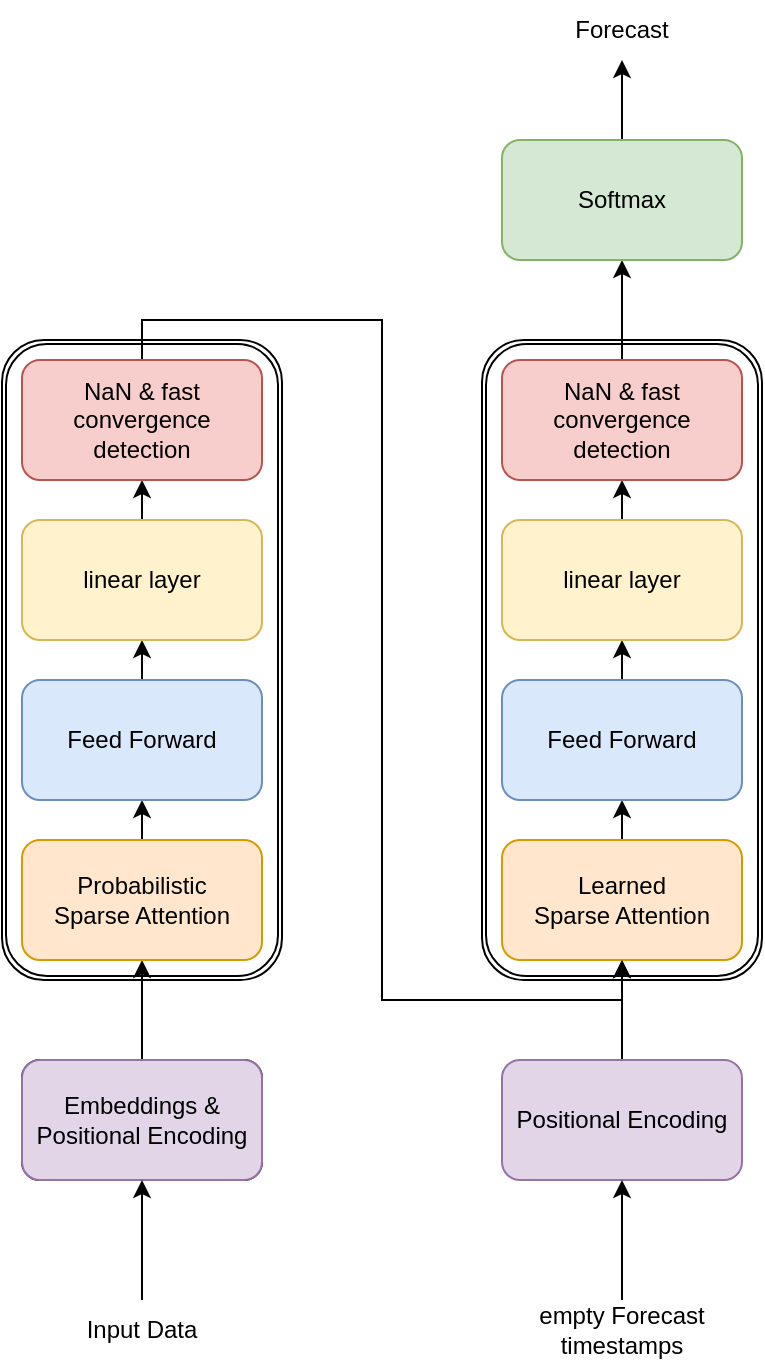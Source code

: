 <mxfile version="23.1.1" type="device">
  <diagram name="Page-1" id="0M59TIalXObUQkMMCEy7">
    <mxGraphModel dx="1426" dy="785" grid="1" gridSize="10" guides="1" tooltips="1" connect="1" arrows="1" fold="1" page="1" pageScale="1" pageWidth="850" pageHeight="1100" math="0" shadow="0">
      <root>
        <mxCell id="0" />
        <mxCell id="1" parent="0" />
        <mxCell id="7HEqON2udwgyDMfMpNwl-20" value="" style="shape=ext;double=1;rounded=1;whiteSpace=wrap;html=1;" vertex="1" parent="1">
          <mxGeometry x="350" y="520" width="140" height="320" as="geometry" />
        </mxCell>
        <mxCell id="7HEqON2udwgyDMfMpNwl-5" value="" style="shape=ext;double=1;rounded=1;whiteSpace=wrap;html=1;" vertex="1" parent="1">
          <mxGeometry x="110" y="520" width="140" height="320" as="geometry" />
        </mxCell>
        <mxCell id="7HEqON2udwgyDMfMpNwl-1" value="" style="rounded=1;whiteSpace=wrap;html=1;" vertex="1" parent="1">
          <mxGeometry x="120" y="880" width="120" height="60" as="geometry" />
        </mxCell>
        <mxCell id="7HEqON2udwgyDMfMpNwl-16" style="edgeStyle=orthogonalEdgeStyle;rounded=0;orthogonalLoop=1;jettySize=auto;html=1;exitX=0.5;exitY=0;exitDx=0;exitDy=0;entryX=0.5;entryY=1;entryDx=0;entryDy=0;" edge="1" parent="1" source="7HEqON2udwgyDMfMpNwl-2" target="7HEqON2udwgyDMfMpNwl-6">
          <mxGeometry relative="1" as="geometry" />
        </mxCell>
        <mxCell id="7HEqON2udwgyDMfMpNwl-2" value="Embeddings &amp;amp; Positional Encoding" style="text;html=1;strokeColor=#9673a6;fillColor=#e1d5e7;align=center;verticalAlign=middle;whiteSpace=wrap;rounded=1;" vertex="1" parent="1">
          <mxGeometry x="120" y="880" width="120" height="60" as="geometry" />
        </mxCell>
        <mxCell id="7HEqON2udwgyDMfMpNwl-4" style="edgeStyle=orthogonalEdgeStyle;rounded=0;orthogonalLoop=1;jettySize=auto;html=1;exitX=0.5;exitY=0;exitDx=0;exitDy=0;entryX=0.5;entryY=1;entryDx=0;entryDy=0;" edge="1" parent="1" source="7HEqON2udwgyDMfMpNwl-3" target="7HEqON2udwgyDMfMpNwl-2">
          <mxGeometry relative="1" as="geometry" />
        </mxCell>
        <mxCell id="7HEqON2udwgyDMfMpNwl-3" value="Input Data" style="text;html=1;strokeColor=none;fillColor=none;align=center;verticalAlign=middle;whiteSpace=wrap;rounded=0;" vertex="1" parent="1">
          <mxGeometry x="150" y="1000" width="60" height="30" as="geometry" />
        </mxCell>
        <mxCell id="7HEqON2udwgyDMfMpNwl-17" style="edgeStyle=orthogonalEdgeStyle;rounded=0;orthogonalLoop=1;jettySize=auto;html=1;exitX=0.5;exitY=0;exitDx=0;exitDy=0;entryX=0.5;entryY=1;entryDx=0;entryDy=0;" edge="1" parent="1" source="7HEqON2udwgyDMfMpNwl-6" target="7HEqON2udwgyDMfMpNwl-7">
          <mxGeometry relative="1" as="geometry" />
        </mxCell>
        <mxCell id="7HEqON2udwgyDMfMpNwl-6" value="" style="rounded=1;whiteSpace=wrap;html=1;fillColor=#ffe6cc;strokeColor=#d79b00;" vertex="1" parent="1">
          <mxGeometry x="120" y="770" width="120" height="60" as="geometry" />
        </mxCell>
        <mxCell id="7HEqON2udwgyDMfMpNwl-18" style="edgeStyle=orthogonalEdgeStyle;rounded=0;orthogonalLoop=1;jettySize=auto;html=1;exitX=0.5;exitY=0;exitDx=0;exitDy=0;entryX=0.5;entryY=1;entryDx=0;entryDy=0;" edge="1" parent="1" source="7HEqON2udwgyDMfMpNwl-7" target="7HEqON2udwgyDMfMpNwl-8">
          <mxGeometry relative="1" as="geometry" />
        </mxCell>
        <mxCell id="7HEqON2udwgyDMfMpNwl-7" value="" style="rounded=1;whiteSpace=wrap;html=1;fillColor=#dae8fc;strokeColor=#6c8ebf;" vertex="1" parent="1">
          <mxGeometry x="120" y="690" width="120" height="60" as="geometry" />
        </mxCell>
        <mxCell id="7HEqON2udwgyDMfMpNwl-19" style="edgeStyle=orthogonalEdgeStyle;rounded=0;orthogonalLoop=1;jettySize=auto;html=1;exitX=0.5;exitY=0;exitDx=0;exitDy=0;entryX=0.5;entryY=1;entryDx=0;entryDy=0;" edge="1" parent="1" source="7HEqON2udwgyDMfMpNwl-8" target="7HEqON2udwgyDMfMpNwl-9">
          <mxGeometry relative="1" as="geometry" />
        </mxCell>
        <mxCell id="7HEqON2udwgyDMfMpNwl-8" value="" style="rounded=1;whiteSpace=wrap;html=1;fillColor=#fff2cc;strokeColor=#d6b656;" vertex="1" parent="1">
          <mxGeometry x="120" y="610" width="120" height="60" as="geometry" />
        </mxCell>
        <mxCell id="7HEqON2udwgyDMfMpNwl-33" style="edgeStyle=orthogonalEdgeStyle;rounded=0;orthogonalLoop=1;jettySize=auto;html=1;exitX=0.5;exitY=0;exitDx=0;exitDy=0;entryX=0.5;entryY=1;entryDx=0;entryDy=0;" edge="1" parent="1" source="7HEqON2udwgyDMfMpNwl-9" target="7HEqON2udwgyDMfMpNwl-23">
          <mxGeometry relative="1" as="geometry" />
        </mxCell>
        <mxCell id="7HEqON2udwgyDMfMpNwl-9" value="" style="rounded=1;whiteSpace=wrap;html=1;fillColor=#f8cecc;strokeColor=#b85450;" vertex="1" parent="1">
          <mxGeometry x="120" y="530" width="120" height="60" as="geometry" />
        </mxCell>
        <mxCell id="7HEqON2udwgyDMfMpNwl-10" value="Probabilistic Sparse Attention" style="text;html=1;strokeColor=none;fillColor=none;align=center;verticalAlign=middle;whiteSpace=wrap;rounded=0;" vertex="1" parent="1">
          <mxGeometry x="130" y="785" width="100" height="30" as="geometry" />
        </mxCell>
        <mxCell id="7HEqON2udwgyDMfMpNwl-11" value="Feed Forward" style="text;html=1;strokeColor=none;fillColor=none;align=center;verticalAlign=middle;whiteSpace=wrap;rounded=0;" vertex="1" parent="1">
          <mxGeometry x="130" y="705" width="100" height="30" as="geometry" />
        </mxCell>
        <mxCell id="7HEqON2udwgyDMfMpNwl-12" value="linear layer" style="text;html=1;strokeColor=none;fillColor=none;align=center;verticalAlign=middle;whiteSpace=wrap;rounded=0;" vertex="1" parent="1">
          <mxGeometry x="130" y="625" width="100" height="30" as="geometry" />
        </mxCell>
        <mxCell id="7HEqON2udwgyDMfMpNwl-13" value="NaN &amp;amp; fast convergence detection" style="text;html=1;strokeColor=none;fillColor=none;align=center;verticalAlign=middle;whiteSpace=wrap;rounded=0;" vertex="1" parent="1">
          <mxGeometry x="130" y="540" width="100" height="40" as="geometry" />
        </mxCell>
        <mxCell id="7HEqON2udwgyDMfMpNwl-22" style="edgeStyle=orthogonalEdgeStyle;rounded=0;orthogonalLoop=1;jettySize=auto;html=1;exitX=0.5;exitY=0;exitDx=0;exitDy=0;entryX=0.5;entryY=1;entryDx=0;entryDy=0;" edge="1" parent="1" source="7HEqON2udwgyDMfMpNwl-23" target="7HEqON2udwgyDMfMpNwl-25">
          <mxGeometry relative="1" as="geometry" />
        </mxCell>
        <mxCell id="7HEqON2udwgyDMfMpNwl-23" value="" style="rounded=1;whiteSpace=wrap;html=1;fillColor=#ffe6cc;strokeColor=#d79b00;" vertex="1" parent="1">
          <mxGeometry x="360" y="770" width="120" height="60" as="geometry" />
        </mxCell>
        <mxCell id="7HEqON2udwgyDMfMpNwl-24" style="edgeStyle=orthogonalEdgeStyle;rounded=0;orthogonalLoop=1;jettySize=auto;html=1;exitX=0.5;exitY=0;exitDx=0;exitDy=0;entryX=0.5;entryY=1;entryDx=0;entryDy=0;" edge="1" parent="1" source="7HEqON2udwgyDMfMpNwl-25" target="7HEqON2udwgyDMfMpNwl-27">
          <mxGeometry relative="1" as="geometry" />
        </mxCell>
        <mxCell id="7HEqON2udwgyDMfMpNwl-25" value="" style="rounded=1;whiteSpace=wrap;html=1;fillColor=#dae8fc;strokeColor=#6c8ebf;" vertex="1" parent="1">
          <mxGeometry x="360" y="690" width="120" height="60" as="geometry" />
        </mxCell>
        <mxCell id="7HEqON2udwgyDMfMpNwl-26" style="edgeStyle=orthogonalEdgeStyle;rounded=0;orthogonalLoop=1;jettySize=auto;html=1;exitX=0.5;exitY=0;exitDx=0;exitDy=0;entryX=0.5;entryY=1;entryDx=0;entryDy=0;" edge="1" parent="1" source="7HEqON2udwgyDMfMpNwl-27" target="7HEqON2udwgyDMfMpNwl-28">
          <mxGeometry relative="1" as="geometry" />
        </mxCell>
        <mxCell id="7HEqON2udwgyDMfMpNwl-27" value="" style="rounded=1;whiteSpace=wrap;html=1;fillColor=#fff2cc;strokeColor=#d6b656;" vertex="1" parent="1">
          <mxGeometry x="360" y="610" width="120" height="60" as="geometry" />
        </mxCell>
        <mxCell id="7HEqON2udwgyDMfMpNwl-40" style="edgeStyle=orthogonalEdgeStyle;rounded=0;orthogonalLoop=1;jettySize=auto;html=1;exitX=0.5;exitY=0;exitDx=0;exitDy=0;entryX=0.5;entryY=1;entryDx=0;entryDy=0;" edge="1" parent="1" source="7HEqON2udwgyDMfMpNwl-28" target="7HEqON2udwgyDMfMpNwl-39">
          <mxGeometry relative="1" as="geometry" />
        </mxCell>
        <mxCell id="7HEqON2udwgyDMfMpNwl-28" value="" style="rounded=1;whiteSpace=wrap;html=1;fillColor=#f8cecc;strokeColor=#b85450;" vertex="1" parent="1">
          <mxGeometry x="360" y="530" width="120" height="60" as="geometry" />
        </mxCell>
        <mxCell id="7HEqON2udwgyDMfMpNwl-29" value="&lt;div&gt;Learned&lt;/div&gt;&lt;div&gt;Sparse Attention&lt;/div&gt;" style="text;html=1;strokeColor=none;fillColor=none;align=center;verticalAlign=middle;whiteSpace=wrap;rounded=0;" vertex="1" parent="1">
          <mxGeometry x="370" y="785" width="100" height="30" as="geometry" />
        </mxCell>
        <mxCell id="7HEqON2udwgyDMfMpNwl-30" value="Feed Forward" style="text;html=1;strokeColor=none;fillColor=none;align=center;verticalAlign=middle;whiteSpace=wrap;rounded=0;" vertex="1" parent="1">
          <mxGeometry x="370" y="705" width="100" height="30" as="geometry" />
        </mxCell>
        <mxCell id="7HEqON2udwgyDMfMpNwl-31" value="linear layer" style="text;html=1;strokeColor=none;fillColor=none;align=center;verticalAlign=middle;whiteSpace=wrap;rounded=0;" vertex="1" parent="1">
          <mxGeometry x="370" y="625" width="100" height="30" as="geometry" />
        </mxCell>
        <mxCell id="7HEqON2udwgyDMfMpNwl-32" value="NaN &amp;amp; fast convergence detection" style="text;html=1;strokeColor=none;fillColor=none;align=center;verticalAlign=middle;whiteSpace=wrap;rounded=0;" vertex="1" parent="1">
          <mxGeometry x="370" y="540" width="100" height="40" as="geometry" />
        </mxCell>
        <mxCell id="7HEqON2udwgyDMfMpNwl-38" style="edgeStyle=orthogonalEdgeStyle;rounded=0;orthogonalLoop=1;jettySize=auto;html=1;exitX=0.5;exitY=0;exitDx=0;exitDy=0;entryX=0.5;entryY=1;entryDx=0;entryDy=0;" edge="1" parent="1" source="7HEqON2udwgyDMfMpNwl-34" target="7HEqON2udwgyDMfMpNwl-23">
          <mxGeometry relative="1" as="geometry" />
        </mxCell>
        <mxCell id="7HEqON2udwgyDMfMpNwl-34" value="" style="rounded=1;whiteSpace=wrap;html=1;fillColor=#e1d5e7;strokeColor=#9673a6;" vertex="1" parent="1">
          <mxGeometry x="360" y="880" width="120" height="60" as="geometry" />
        </mxCell>
        <mxCell id="7HEqON2udwgyDMfMpNwl-35" value="Positional Encoding" style="text;html=1;strokeColor=none;fillColor=none;align=center;verticalAlign=middle;whiteSpace=wrap;rounded=0;" vertex="1" parent="1">
          <mxGeometry x="360" y="895" width="120" height="30" as="geometry" />
        </mxCell>
        <mxCell id="7HEqON2udwgyDMfMpNwl-37" style="edgeStyle=orthogonalEdgeStyle;rounded=0;orthogonalLoop=1;jettySize=auto;html=1;exitX=0.5;exitY=0;exitDx=0;exitDy=0;entryX=0.5;entryY=1;entryDx=0;entryDy=0;" edge="1" parent="1" source="7HEqON2udwgyDMfMpNwl-36" target="7HEqON2udwgyDMfMpNwl-34">
          <mxGeometry relative="1" as="geometry" />
        </mxCell>
        <mxCell id="7HEqON2udwgyDMfMpNwl-36" value="empty Forecast timestamps" style="text;html=1;strokeColor=none;fillColor=none;align=center;verticalAlign=middle;whiteSpace=wrap;rounded=0;" vertex="1" parent="1">
          <mxGeometry x="360" y="1000" width="120" height="30" as="geometry" />
        </mxCell>
        <mxCell id="7HEqON2udwgyDMfMpNwl-43" style="edgeStyle=orthogonalEdgeStyle;rounded=0;orthogonalLoop=1;jettySize=auto;html=1;exitX=0.5;exitY=0;exitDx=0;exitDy=0;entryX=0.5;entryY=1;entryDx=0;entryDy=0;" edge="1" parent="1" source="7HEqON2udwgyDMfMpNwl-39" target="7HEqON2udwgyDMfMpNwl-42">
          <mxGeometry relative="1" as="geometry" />
        </mxCell>
        <mxCell id="7HEqON2udwgyDMfMpNwl-39" value="" style="rounded=1;whiteSpace=wrap;html=1;fillColor=#d5e8d4;strokeColor=#82b366;" vertex="1" parent="1">
          <mxGeometry x="360" y="420" width="120" height="60" as="geometry" />
        </mxCell>
        <mxCell id="7HEqON2udwgyDMfMpNwl-41" value="Softmax" style="text;html=1;strokeColor=none;fillColor=none;align=center;verticalAlign=middle;whiteSpace=wrap;rounded=0;" vertex="1" parent="1">
          <mxGeometry x="390" y="435" width="60" height="30" as="geometry" />
        </mxCell>
        <mxCell id="7HEqON2udwgyDMfMpNwl-42" value="Forecast" style="text;html=1;strokeColor=none;fillColor=none;align=center;verticalAlign=middle;whiteSpace=wrap;rounded=0;" vertex="1" parent="1">
          <mxGeometry x="390" y="350" width="60" height="30" as="geometry" />
        </mxCell>
      </root>
    </mxGraphModel>
  </diagram>
</mxfile>
